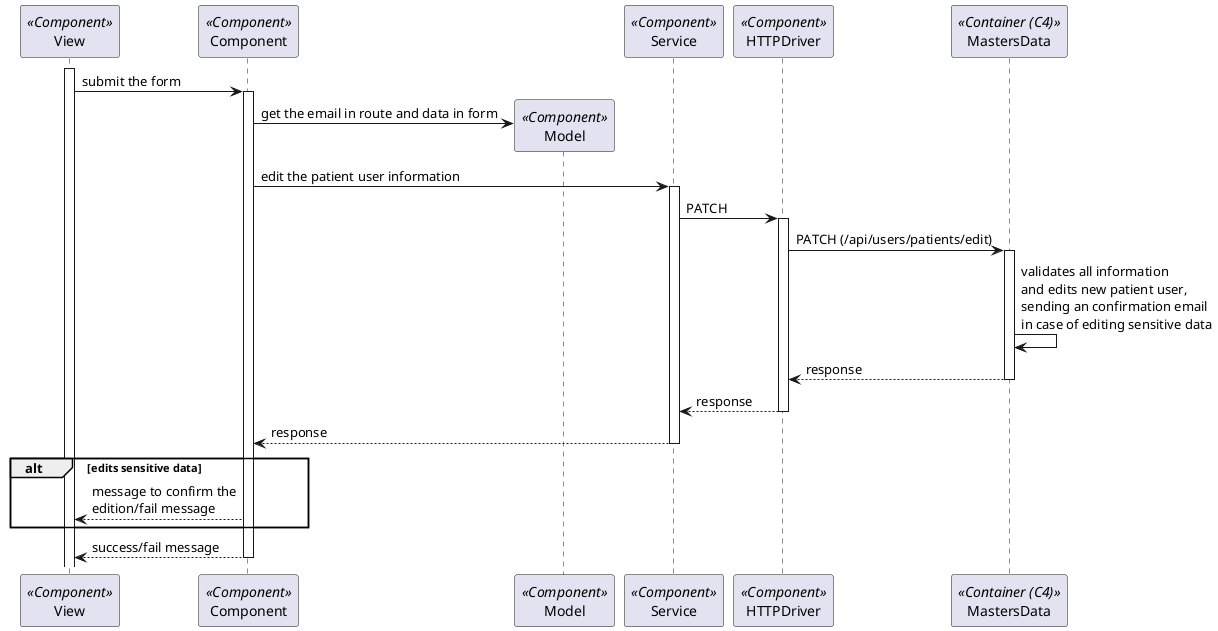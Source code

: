 ```plantuml
@startuml Process_View_Prior_Confirmation
participant View as View <<Component>>
participant Component as Component <<Component>>
participant Model as Model <<Component>>
participant Service as Service <<Component>>
participant HTTPDriver as HTTPDriver <<Component>>
participant MastersData as BE <<Container (C4)>>

activate View
View -> Component: submit the form
activate Component
Component -> Model**: get the email in route and data in form
Component -> Service: edit the patient user information
activate Service
Service -> HTTPDriver: PATCH
activate HTTPDriver
HTTPDriver -> BE: PATCH (/api/users/patients/edit)
activate BE
BE -> BE: validates all information\nand edits new patient user,\nsending an confirmation email\nin case of editing sensitive data
return response
return response
return response
alt edits sensitive data
Component --> View : message to confirm the\nedition/fail message
end
return success/fail message
@enduml
```
